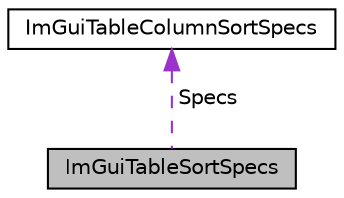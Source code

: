 digraph "ImGuiTableSortSpecs"
{
 // LATEX_PDF_SIZE
  edge [fontname="Helvetica",fontsize="10",labelfontname="Helvetica",labelfontsize="10"];
  node [fontname="Helvetica",fontsize="10",shape=record];
  Node1 [label="ImGuiTableSortSpecs",height=0.2,width=0.4,color="black", fillcolor="grey75", style="filled", fontcolor="black",tooltip=" "];
  Node2 -> Node1 [dir="back",color="darkorchid3",fontsize="10",style="dashed",label=" Specs" ];
  Node2 [label="ImGuiTableColumnSortSpecs",height=0.2,width=0.4,color="black", fillcolor="white", style="filled",URL="$structImGuiTableColumnSortSpecs.html",tooltip=" "];
}
